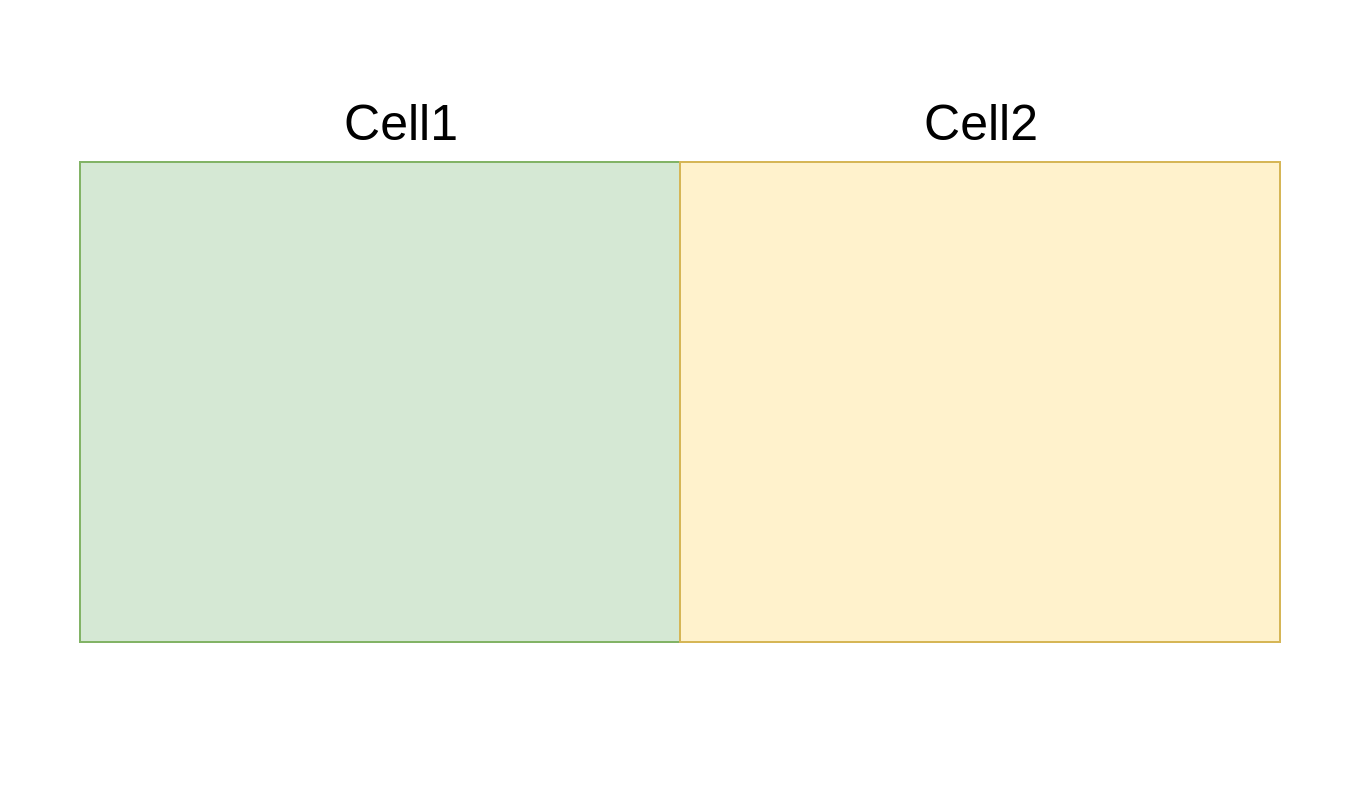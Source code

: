 <mxfile version="24.6.2" type="github">
  <diagram name="第 1 页" id="mCtsNMPK-qCeQv55arq6">
    <mxGraphModel dx="1213" dy="1915" grid="1" gridSize="10" guides="1" tooltips="1" connect="1" arrows="1" fold="1" page="1" pageScale="1" pageWidth="827" pageHeight="1169" math="0" shadow="0">
      <root>
        <mxCell id="0" />
        <mxCell id="1" parent="0" />
        <mxCell id="GfVbO2rgs8tm_GtIgk81-1" value="" style="rounded=0;whiteSpace=wrap;html=1;fillColor=#d5e8d4;strokeColor=#82b366;" vertex="1" parent="1">
          <mxGeometry x="120" y="-79" width="300" height="240" as="geometry" />
        </mxCell>
        <mxCell id="GfVbO2rgs8tm_GtIgk81-2" value="" style="rounded=0;whiteSpace=wrap;html=1;fillColor=#fff2cc;strokeColor=#d6b656;" vertex="1" parent="1">
          <mxGeometry x="420" y="-79" width="300" height="240" as="geometry" />
        </mxCell>
        <mxCell id="GfVbO2rgs8tm_GtIgk81-3" value="Cell1" style="text;html=1;align=center;verticalAlign=middle;resizable=0;points=[];autosize=1;strokeColor=none;fillColor=none;fontSize=25;" vertex="1" parent="1">
          <mxGeometry x="240" y="-120" width="80" height="40" as="geometry" />
        </mxCell>
        <mxCell id="GfVbO2rgs8tm_GtIgk81-4" value="Cell2" style="text;html=1;align=center;verticalAlign=middle;resizable=0;points=[];autosize=1;strokeColor=none;fillColor=none;fontSize=25;" vertex="1" parent="1">
          <mxGeometry x="530" y="-120" width="80" height="40" as="geometry" />
        </mxCell>
        <mxCell id="GfVbO2rgs8tm_GtIgk81-5" value="" style="rounded=0;whiteSpace=wrap;html=1;fillColor=none;strokeColor=none;" vertex="1" parent="1">
          <mxGeometry x="80" y="-160" width="680" height="400" as="geometry" />
        </mxCell>
      </root>
    </mxGraphModel>
  </diagram>
</mxfile>
